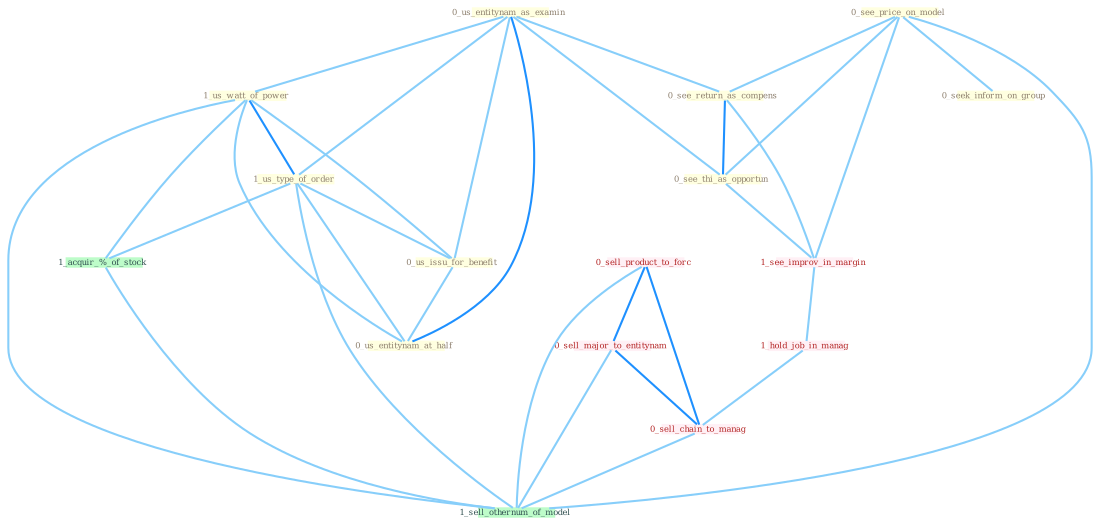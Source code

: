 Graph G{ 
    node
    [shape=polygon,style=filled,width=.5,height=.06,color="#BDFCC9",fixedsize=true,fontsize=4,
    fontcolor="#2f4f4f"];
    {node
    [color="#ffffe0", fontcolor="#8b7d6b"] "0_us_entitynam_as_examin " "1_us_watt_of_power " "0_see_price_on_model " "0_seek_inform_on_group " "0_see_return_as_compens " "1_us_type_of_order " "0_us_issu_for_benefit " "0_see_thi_as_opportun " "0_us_entitynam_at_half "}
{node [color="#fff0f5", fontcolor="#b22222"] "1_see_improv_in_margin " "1_hold_job_in_manag " "0_sell_product_to_forc " "0_sell_major_to_entitynam " "0_sell_chain_to_manag "}
edge [color="#B0E2FF"];

	"0_us_entitynam_as_examin " -- "1_us_watt_of_power " [w="1", color="#87cefa" ];
	"0_us_entitynam_as_examin " -- "0_see_return_as_compens " [w="1", color="#87cefa" ];
	"0_us_entitynam_as_examin " -- "1_us_type_of_order " [w="1", color="#87cefa" ];
	"0_us_entitynam_as_examin " -- "0_us_issu_for_benefit " [w="1", color="#87cefa" ];
	"0_us_entitynam_as_examin " -- "0_see_thi_as_opportun " [w="1", color="#87cefa" ];
	"0_us_entitynam_as_examin " -- "0_us_entitynam_at_half " [w="2", color="#1e90ff" , len=0.8];
	"1_us_watt_of_power " -- "1_us_type_of_order " [w="2", color="#1e90ff" , len=0.8];
	"1_us_watt_of_power " -- "0_us_issu_for_benefit " [w="1", color="#87cefa" ];
	"1_us_watt_of_power " -- "0_us_entitynam_at_half " [w="1", color="#87cefa" ];
	"1_us_watt_of_power " -- "1_acquir_%_of_stock " [w="1", color="#87cefa" ];
	"1_us_watt_of_power " -- "1_sell_othernum_of_model " [w="1", color="#87cefa" ];
	"0_see_price_on_model " -- "0_seek_inform_on_group " [w="1", color="#87cefa" ];
	"0_see_price_on_model " -- "0_see_return_as_compens " [w="1", color="#87cefa" ];
	"0_see_price_on_model " -- "0_see_thi_as_opportun " [w="1", color="#87cefa" ];
	"0_see_price_on_model " -- "1_see_improv_in_margin " [w="1", color="#87cefa" ];
	"0_see_price_on_model " -- "1_sell_othernum_of_model " [w="1", color="#87cefa" ];
	"0_see_return_as_compens " -- "0_see_thi_as_opportun " [w="2", color="#1e90ff" , len=0.8];
	"0_see_return_as_compens " -- "1_see_improv_in_margin " [w="1", color="#87cefa" ];
	"1_us_type_of_order " -- "0_us_issu_for_benefit " [w="1", color="#87cefa" ];
	"1_us_type_of_order " -- "0_us_entitynam_at_half " [w="1", color="#87cefa" ];
	"1_us_type_of_order " -- "1_acquir_%_of_stock " [w="1", color="#87cefa" ];
	"1_us_type_of_order " -- "1_sell_othernum_of_model " [w="1", color="#87cefa" ];
	"0_us_issu_for_benefit " -- "0_us_entitynam_at_half " [w="1", color="#87cefa" ];
	"0_see_thi_as_opportun " -- "1_see_improv_in_margin " [w="1", color="#87cefa" ];
	"1_see_improv_in_margin " -- "1_hold_job_in_manag " [w="1", color="#87cefa" ];
	"1_acquir_%_of_stock " -- "1_sell_othernum_of_model " [w="1", color="#87cefa" ];
	"1_hold_job_in_manag " -- "0_sell_chain_to_manag " [w="1", color="#87cefa" ];
	"0_sell_product_to_forc " -- "0_sell_major_to_entitynam " [w="2", color="#1e90ff" , len=0.8];
	"0_sell_product_to_forc " -- "0_sell_chain_to_manag " [w="2", color="#1e90ff" , len=0.8];
	"0_sell_product_to_forc " -- "1_sell_othernum_of_model " [w="1", color="#87cefa" ];
	"0_sell_major_to_entitynam " -- "0_sell_chain_to_manag " [w="2", color="#1e90ff" , len=0.8];
	"0_sell_major_to_entitynam " -- "1_sell_othernum_of_model " [w="1", color="#87cefa" ];
	"0_sell_chain_to_manag " -- "1_sell_othernum_of_model " [w="1", color="#87cefa" ];
}